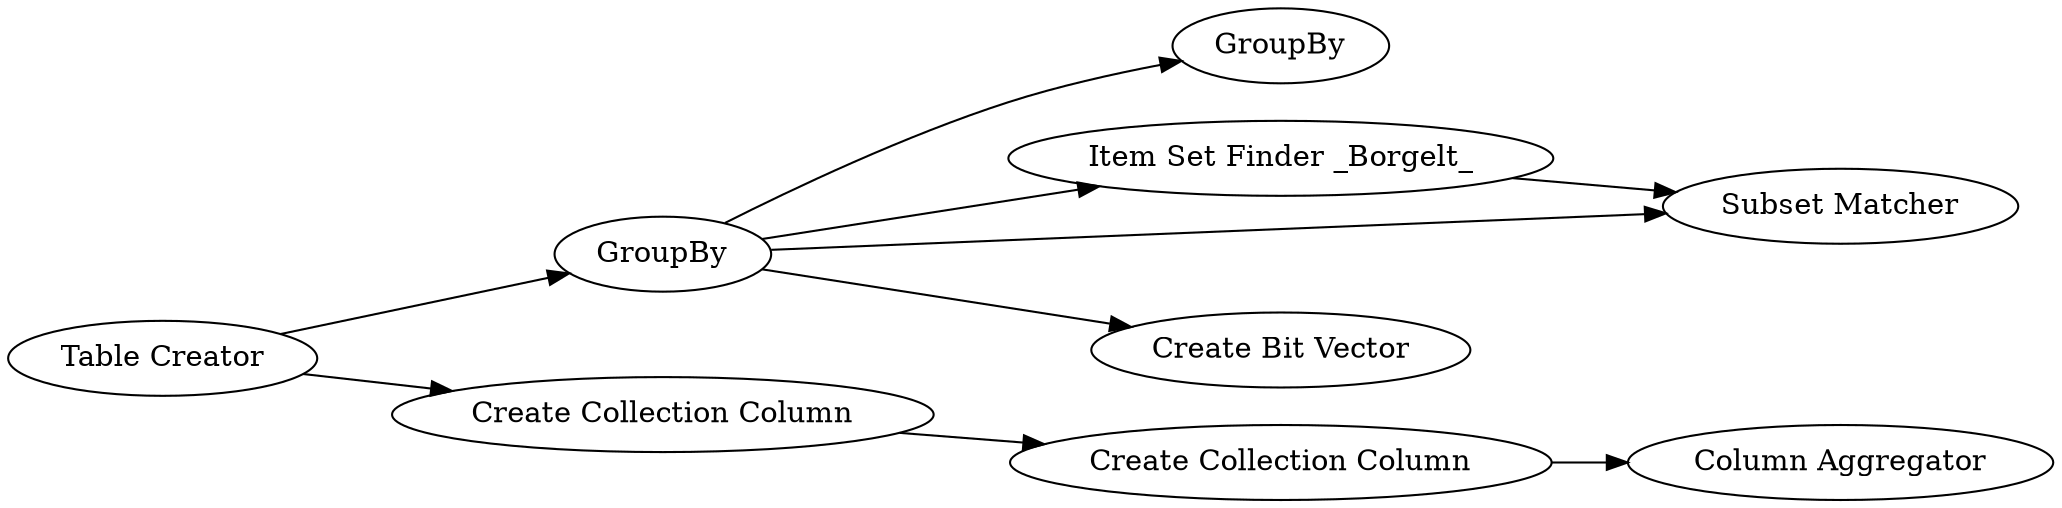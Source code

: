 digraph {
	"-887944430531089118_15" [label=GroupBy]
	"-887944430531089118_17" [label="Item Set Finder _Borgelt_"]
	"-887944430531089118_14" [label=GroupBy]
	"-887944430531089118_23" [label="Subset Matcher"]
	"-887944430531089118_21" [label="Create Collection Column"]
	"-887944430531089118_13" [label="Table Creator"]
	"-887944430531089118_20" [label="Create Collection Column"]
	"-887944430531089118_16" [label="Create Bit Vector"]
	"-887944430531089118_18" [label="Column Aggregator"]
	"-887944430531089118_21" -> "-887944430531089118_18"
	"-887944430531089118_14" -> "-887944430531089118_23"
	"-887944430531089118_20" -> "-887944430531089118_21"
	"-887944430531089118_14" -> "-887944430531089118_17"
	"-887944430531089118_13" -> "-887944430531089118_14"
	"-887944430531089118_14" -> "-887944430531089118_16"
	"-887944430531089118_13" -> "-887944430531089118_20"
	"-887944430531089118_14" -> "-887944430531089118_15"
	"-887944430531089118_17" -> "-887944430531089118_23"
	rankdir=LR
}
